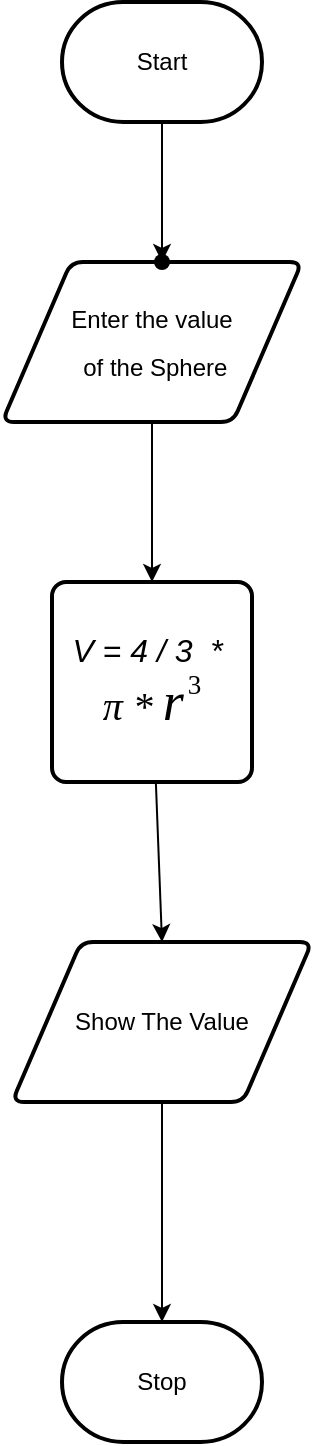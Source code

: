 <mxfile>
    <diagram id="HIP3nbAZw_EuaXWnEj3U" name="Page-1">
        <mxGraphModel dx="758" dy="640" grid="1" gridSize="10" guides="1" tooltips="1" connect="1" arrows="1" fold="1" page="1" pageScale="1" pageWidth="1100" pageHeight="850" math="0" shadow="0">
            <root>
                <mxCell id="0"/>
                <mxCell id="1" parent="0"/>
                <mxCell id="6" value="" style="edgeStyle=none;html=1;" parent="1" source="2" target="5" edge="1">
                    <mxGeometry relative="1" as="geometry"/>
                </mxCell>
                <mxCell id="2" value="Start" style="strokeWidth=2;html=1;shape=mxgraph.flowchart.terminator;whiteSpace=wrap;" parent="1" vertex="1">
                    <mxGeometry x="310" y="60" width="100" height="60" as="geometry"/>
                </mxCell>
                <mxCell id="3" value="Stop" style="strokeWidth=2;html=1;shape=mxgraph.flowchart.terminator;whiteSpace=wrap;" parent="1" vertex="1">
                    <mxGeometry x="310" y="720" width="100" height="60" as="geometry"/>
                </mxCell>
                <mxCell id="9" style="edgeStyle=none;html=1;entryX=0.5;entryY=0;entryDx=0;entryDy=0;" parent="1" source="4" target="7" edge="1">
                    <mxGeometry relative="1" as="geometry"/>
                </mxCell>
                <mxCell id="4" value="&lt;p style=&quot;line-height: 100%;&quot;&gt;Enter the value&lt;/p&gt;&lt;p style=&quot;line-height: 100%;&quot;&gt;&amp;nbsp;of the Sphere&lt;/p&gt;" style="shape=parallelogram;html=1;strokeWidth=2;perimeter=parallelogramPerimeter;whiteSpace=wrap;rounded=1;arcSize=12;size=0.23;" parent="1" vertex="1">
                    <mxGeometry x="280" y="190" width="150" height="80" as="geometry"/>
                </mxCell>
                <mxCell id="5" value="" style="shape=waypoint;sketch=0;size=6;pointerEvents=1;points=[];fillColor=default;resizable=0;rotatable=0;perimeter=centerPerimeter;snapToPoint=1;strokeWidth=2;" parent="1" vertex="1">
                    <mxGeometry x="350" y="180" width="20" height="20" as="geometry"/>
                </mxCell>
                <mxCell id="11" style="edgeStyle=none;html=1;entryX=0.5;entryY=0;entryDx=0;entryDy=0;" parent="1" source="7" target="10" edge="1">
                    <mxGeometry relative="1" as="geometry"/>
                </mxCell>
                <mxCell id="7" value="&lt;div style=&quot;text-align: start;&quot;&gt;&lt;span style=&quot;background-color: initial; font-size: 16px;&quot;&gt;&lt;font color=&quot;#000000&quot; face=&quot;Google Sans, arial, sans-serif&quot;&gt;&lt;i style=&quot;&quot;&gt;V = 4 / 3&amp;nbsp; *&amp;nbsp;&lt;/i&gt;&lt;/font&gt;&lt;/span&gt;&lt;/div&gt;&lt;font color=&quot;#000000&quot;&gt;&lt;span style=&quot;font-family: STIXGeneral, Georgia; font-size: 20px; font-style: italic; text-align: start;&quot;&gt;π *&amp;nbsp;&lt;/span&gt;&lt;div style=&quot;display: inline-block; position: relative; transition: color 0.05s ease-in-out 0s; margin: -4px; padding: 4px; font-style: italic; font-family: STIXGeneral, Georgia; font-size: 27px; text-align: start; cursor: pointer;&quot; role=&quot;link&quot; data-var=&quot;r&quot; class=&quot;lr-fy-el lr-fy-eq-elem&quot;&gt;r&lt;/div&gt;&lt;div style=&quot;display: inline-block; position: relative; transition: color 0.05s ease-in-out 0s; font-family: STIXGeneral, Times, &amp;quot;Times New Roman&amp;quot;, serif; margin-left: 0.15em; vertical-align: top; font-size: 13.5px; text-align: start;&quot; class=&quot;lr-fy-ecv lr-fy-eq-elem&quot;&gt;3&lt;/div&gt;&lt;/font&gt;" style="rounded=1;whiteSpace=wrap;html=1;absoluteArcSize=1;arcSize=14;strokeWidth=2;" parent="1" vertex="1">
                    <mxGeometry x="305" y="350" width="100" height="100" as="geometry"/>
                </mxCell>
                <mxCell id="12" style="edgeStyle=none;html=1;entryX=0.5;entryY=0;entryDx=0;entryDy=0;entryPerimeter=0;" parent="1" source="10" target="3" edge="1">
                    <mxGeometry relative="1" as="geometry"/>
                </mxCell>
                <mxCell id="10" value="Show The Value" style="shape=parallelogram;html=1;strokeWidth=2;perimeter=parallelogramPerimeter;whiteSpace=wrap;rounded=1;arcSize=12;size=0.23;labelBackgroundColor=none;" parent="1" vertex="1">
                    <mxGeometry x="285" y="530" width="150" height="80" as="geometry"/>
                </mxCell>
            </root>
        </mxGraphModel>
    </diagram>
</mxfile>
